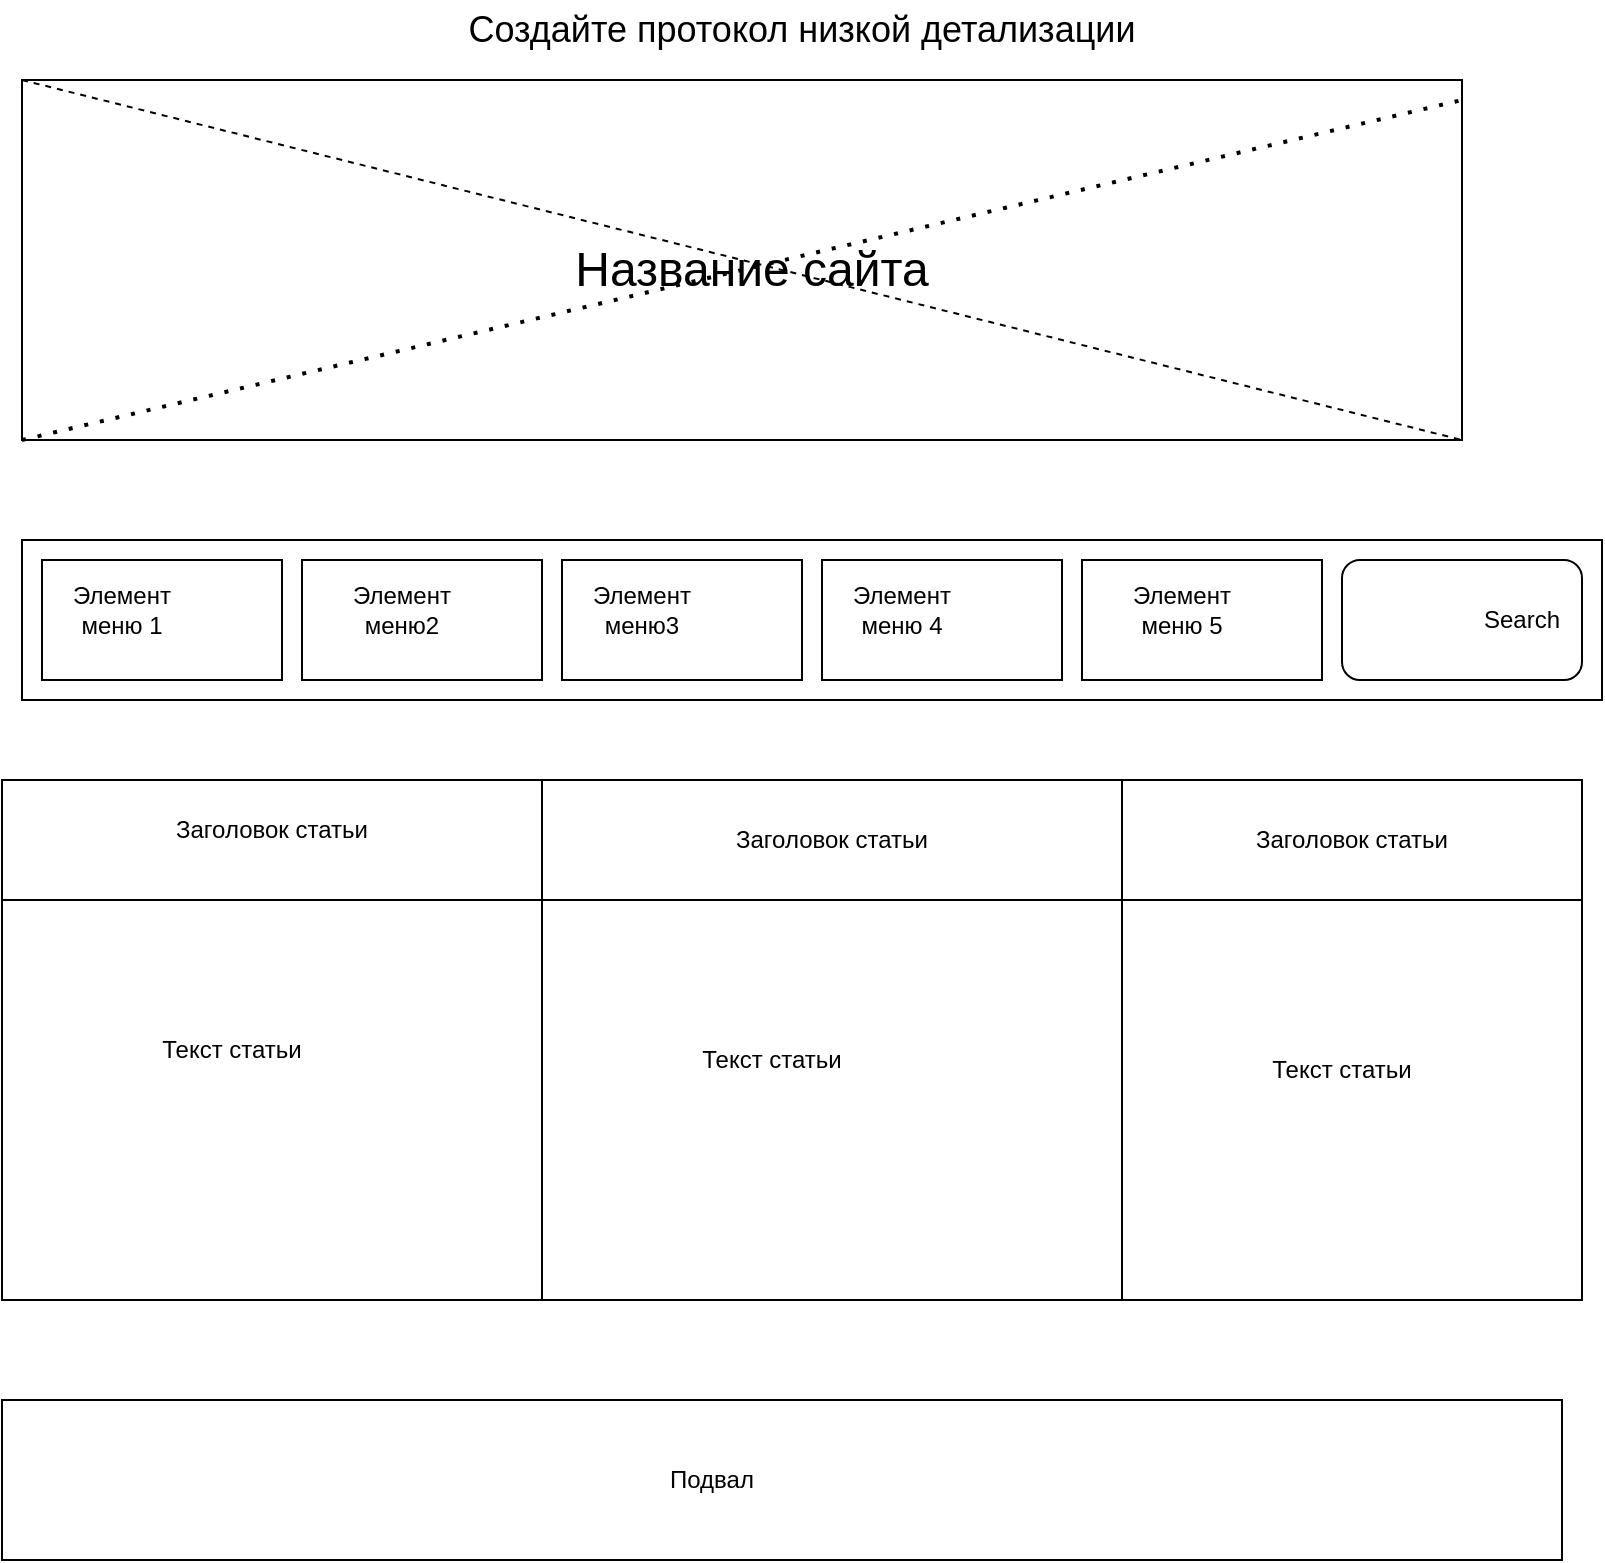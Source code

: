 <mxfile version="21.2.1" type="device">
  <diagram id="zZuedDr0pJQxI1ERv0Bj" name="Страница 1">
    <mxGraphModel dx="1658" dy="828" grid="1" gridSize="10" guides="1" tooltips="1" connect="1" arrows="1" fold="1" page="1" pageScale="1" pageWidth="827" pageHeight="1169" math="0" shadow="0">
      <root>
        <mxCell id="0" />
        <mxCell id="1" parent="0" />
        <mxCell id="uDI4GUooswnnRecCaWiu-1" value="" style="rounded=0;whiteSpace=wrap;html=1;" vertex="1" parent="1">
          <mxGeometry x="20" y="50" width="720" height="180" as="geometry" />
        </mxCell>
        <mxCell id="uDI4GUooswnnRecCaWiu-7" value="" style="endArrow=none;dashed=1;html=1;dashPattern=1 3;strokeWidth=2;rounded=0;" edge="1" parent="1" target="uDI4GUooswnnRecCaWiu-1">
          <mxGeometry width="50" height="50" relative="1" as="geometry">
            <mxPoint x="20" y="230" as="sourcePoint" />
            <mxPoint x="70" y="180" as="targetPoint" />
            <Array as="points">
              <mxPoint x="740" y="60" />
            </Array>
          </mxGeometry>
        </mxCell>
        <mxCell id="uDI4GUooswnnRecCaWiu-8" value="" style="endArrow=none;dashed=1;html=1;rounded=0;" edge="1" parent="1" source="uDI4GUooswnnRecCaWiu-1">
          <mxGeometry width="50" height="50" relative="1" as="geometry">
            <mxPoint x="710" y="200" as="sourcePoint" />
            <mxPoint x="740" y="230" as="targetPoint" />
            <Array as="points">
              <mxPoint x="20" y="50" />
            </Array>
          </mxGeometry>
        </mxCell>
        <mxCell id="uDI4GUooswnnRecCaWiu-9" value="&lt;font style=&quot;font-size: 24px;&quot;&gt;Название сайта&lt;/font&gt;" style="text;html=1;strokeColor=none;fillColor=none;align=center;verticalAlign=middle;whiteSpace=wrap;rounded=0;" vertex="1" parent="1">
          <mxGeometry x="70" y="130" width="630" height="30" as="geometry" />
        </mxCell>
        <mxCell id="uDI4GUooswnnRecCaWiu-10" value="&lt;font style=&quot;font-size: 18px;&quot;&gt;Создайте протокол низкой детализации&lt;/font&gt;" style="text;html=1;strokeColor=none;fillColor=none;align=center;verticalAlign=middle;whiteSpace=wrap;rounded=0;" vertex="1" parent="1">
          <mxGeometry x="20" y="10" width="780" height="30" as="geometry" />
        </mxCell>
        <mxCell id="uDI4GUooswnnRecCaWiu-12" value="" style="rounded=0;whiteSpace=wrap;html=1;" vertex="1" parent="1">
          <mxGeometry x="20" y="280" width="790" height="80" as="geometry" />
        </mxCell>
        <mxCell id="uDI4GUooswnnRecCaWiu-13" value="" style="rounded=0;whiteSpace=wrap;html=1;" vertex="1" parent="1">
          <mxGeometry x="30" y="290" width="120" height="60" as="geometry" />
        </mxCell>
        <mxCell id="uDI4GUooswnnRecCaWiu-14" value="" style="rounded=0;whiteSpace=wrap;html=1;" vertex="1" parent="1">
          <mxGeometry x="160" y="290" width="120" height="60" as="geometry" />
        </mxCell>
        <mxCell id="uDI4GUooswnnRecCaWiu-15" value="" style="rounded=0;whiteSpace=wrap;html=1;" vertex="1" parent="1">
          <mxGeometry x="290" y="290" width="120" height="60" as="geometry" />
        </mxCell>
        <mxCell id="uDI4GUooswnnRecCaWiu-16" value="" style="rounded=0;whiteSpace=wrap;html=1;" vertex="1" parent="1">
          <mxGeometry x="420" y="290" width="120" height="60" as="geometry" />
        </mxCell>
        <mxCell id="uDI4GUooswnnRecCaWiu-17" value="" style="rounded=0;whiteSpace=wrap;html=1;" vertex="1" parent="1">
          <mxGeometry x="550" y="290" width="120" height="60" as="geometry" />
        </mxCell>
        <mxCell id="uDI4GUooswnnRecCaWiu-18" value="" style="rounded=1;whiteSpace=wrap;html=1;" vertex="1" parent="1">
          <mxGeometry x="680" y="290" width="120" height="60" as="geometry" />
        </mxCell>
        <mxCell id="uDI4GUooswnnRecCaWiu-20" value="Элемент меню 1" style="text;html=1;strokeColor=none;fillColor=none;align=center;verticalAlign=middle;whiteSpace=wrap;rounded=0;" vertex="1" parent="1">
          <mxGeometry x="40" y="300" width="60" height="30" as="geometry" />
        </mxCell>
        <mxCell id="uDI4GUooswnnRecCaWiu-21" value="Элемент меню2" style="text;html=1;strokeColor=none;fillColor=none;align=center;verticalAlign=middle;whiteSpace=wrap;rounded=0;" vertex="1" parent="1">
          <mxGeometry x="180" y="300" width="60" height="30" as="geometry" />
        </mxCell>
        <mxCell id="uDI4GUooswnnRecCaWiu-22" value="Элемент меню3" style="text;html=1;strokeColor=none;fillColor=none;align=center;verticalAlign=middle;whiteSpace=wrap;rounded=0;" vertex="1" parent="1">
          <mxGeometry x="300" y="300" width="60" height="30" as="geometry" />
        </mxCell>
        <mxCell id="uDI4GUooswnnRecCaWiu-23" value="Элемент меню 4" style="text;html=1;strokeColor=none;fillColor=none;align=center;verticalAlign=middle;whiteSpace=wrap;rounded=0;" vertex="1" parent="1">
          <mxGeometry x="430" y="300" width="60" height="30" as="geometry" />
        </mxCell>
        <mxCell id="uDI4GUooswnnRecCaWiu-24" value="Элемент меню 5" style="text;html=1;strokeColor=none;fillColor=none;align=center;verticalAlign=middle;whiteSpace=wrap;rounded=0;" vertex="1" parent="1">
          <mxGeometry x="570" y="300" width="60" height="30" as="geometry" />
        </mxCell>
        <mxCell id="uDI4GUooswnnRecCaWiu-25" value="Search" style="text;html=1;strokeColor=none;fillColor=none;align=center;verticalAlign=middle;whiteSpace=wrap;rounded=0;" vertex="1" parent="1">
          <mxGeometry x="740" y="305" width="60" height="30" as="geometry" />
        </mxCell>
        <mxCell id="uDI4GUooswnnRecCaWiu-26" value="" style="rounded=0;whiteSpace=wrap;html=1;" vertex="1" parent="1">
          <mxGeometry x="20" y="400" width="780" height="60" as="geometry" />
        </mxCell>
        <mxCell id="uDI4GUooswnnRecCaWiu-27" value="" style="rounded=0;whiteSpace=wrap;html=1;" vertex="1" parent="1">
          <mxGeometry x="10" y="400" width="270" height="60" as="geometry" />
        </mxCell>
        <mxCell id="uDI4GUooswnnRecCaWiu-28" value="Заголовок статьи" style="rounded=0;whiteSpace=wrap;html=1;" vertex="1" parent="1">
          <mxGeometry x="280" y="400" width="290" height="60" as="geometry" />
        </mxCell>
        <mxCell id="uDI4GUooswnnRecCaWiu-29" value="Заголовок статьи" style="text;html=1;strokeColor=none;fillColor=none;align=center;verticalAlign=middle;whiteSpace=wrap;rounded=0;" vertex="1" parent="1">
          <mxGeometry x="30" y="410" width="230" height="30" as="geometry" />
        </mxCell>
        <mxCell id="uDI4GUooswnnRecCaWiu-30" value="Заголовок статьи" style="text;html=1;strokeColor=none;fillColor=none;align=center;verticalAlign=middle;whiteSpace=wrap;rounded=0;" vertex="1" parent="1">
          <mxGeometry x="580" y="415" width="210" height="30" as="geometry" />
        </mxCell>
        <mxCell id="uDI4GUooswnnRecCaWiu-31" value="" style="rounded=0;whiteSpace=wrap;html=1;" vertex="1" parent="1">
          <mxGeometry x="10" y="460" width="790" height="200" as="geometry" />
        </mxCell>
        <mxCell id="uDI4GUooswnnRecCaWiu-32" value="" style="rounded=0;whiteSpace=wrap;html=1;" vertex="1" parent="1">
          <mxGeometry x="10" y="460" width="270" height="200" as="geometry" />
        </mxCell>
        <mxCell id="uDI4GUooswnnRecCaWiu-33" value="" style="rounded=0;whiteSpace=wrap;html=1;" vertex="1" parent="1">
          <mxGeometry x="280" y="460" width="290" height="200" as="geometry" />
        </mxCell>
        <mxCell id="uDI4GUooswnnRecCaWiu-34" value="Текст статьи" style="text;html=1;strokeColor=none;fillColor=none;align=center;verticalAlign=middle;whiteSpace=wrap;rounded=0;" vertex="1" parent="1">
          <mxGeometry x="40" y="510" width="170" height="50" as="geometry" />
        </mxCell>
        <mxCell id="uDI4GUooswnnRecCaWiu-35" value="Текст статьи" style="text;html=1;strokeColor=none;fillColor=none;align=center;verticalAlign=middle;whiteSpace=wrap;rounded=0;" vertex="1" parent="1">
          <mxGeometry x="310" y="510" width="170" height="60" as="geometry" />
        </mxCell>
        <mxCell id="uDI4GUooswnnRecCaWiu-36" value="Текст статьи" style="text;html=1;strokeColor=none;fillColor=none;align=center;verticalAlign=middle;whiteSpace=wrap;rounded=0;" vertex="1" parent="1">
          <mxGeometry x="590" y="520" width="180" height="50" as="geometry" />
        </mxCell>
        <mxCell id="uDI4GUooswnnRecCaWiu-37" value="" style="rounded=0;whiteSpace=wrap;html=1;" vertex="1" parent="1">
          <mxGeometry x="10" y="710" width="780" height="80" as="geometry" />
        </mxCell>
        <mxCell id="uDI4GUooswnnRecCaWiu-38" value="Подвал" style="text;html=1;strokeColor=none;fillColor=none;align=center;verticalAlign=middle;whiteSpace=wrap;rounded=0;" vertex="1" parent="1">
          <mxGeometry x="210" y="730" width="310" height="40" as="geometry" />
        </mxCell>
      </root>
    </mxGraphModel>
  </diagram>
</mxfile>
